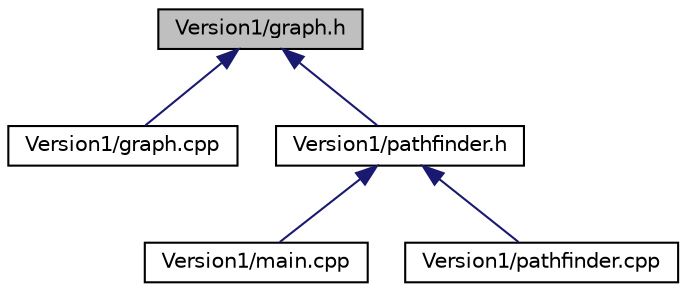 digraph "Version1/graph.h"
{
 // LATEX_PDF_SIZE
  edge [fontname="Helvetica",fontsize="10",labelfontname="Helvetica",labelfontsize="10"];
  node [fontname="Helvetica",fontsize="10",shape=record];
  Node1 [label="Version1/graph.h",height=0.2,width=0.4,color="black", fillcolor="grey75", style="filled", fontcolor="black",tooltip=" "];
  Node1 -> Node2 [dir="back",color="midnightblue",fontsize="10",style="solid",fontname="Helvetica"];
  Node2 [label="Version1/graph.cpp",height=0.2,width=0.4,color="black", fillcolor="white", style="filled",URL="$_version1_2graph_8cpp.html",tooltip=" "];
  Node1 -> Node3 [dir="back",color="midnightblue",fontsize="10",style="solid",fontname="Helvetica"];
  Node3 [label="Version1/pathfinder.h",height=0.2,width=0.4,color="black", fillcolor="white", style="filled",URL="$_version1_2pathfinder_8h.html",tooltip=" "];
  Node3 -> Node4 [dir="back",color="midnightblue",fontsize="10",style="solid",fontname="Helvetica"];
  Node4 [label="Version1/main.cpp",height=0.2,width=0.4,color="black", fillcolor="white", style="filled",URL="$_version1_2main_8cpp.html",tooltip=" "];
  Node3 -> Node5 [dir="back",color="midnightblue",fontsize="10",style="solid",fontname="Helvetica"];
  Node5 [label="Version1/pathfinder.cpp",height=0.2,width=0.4,color="black", fillcolor="white", style="filled",URL="$_version1_2pathfinder_8cpp.html",tooltip=" "];
}
